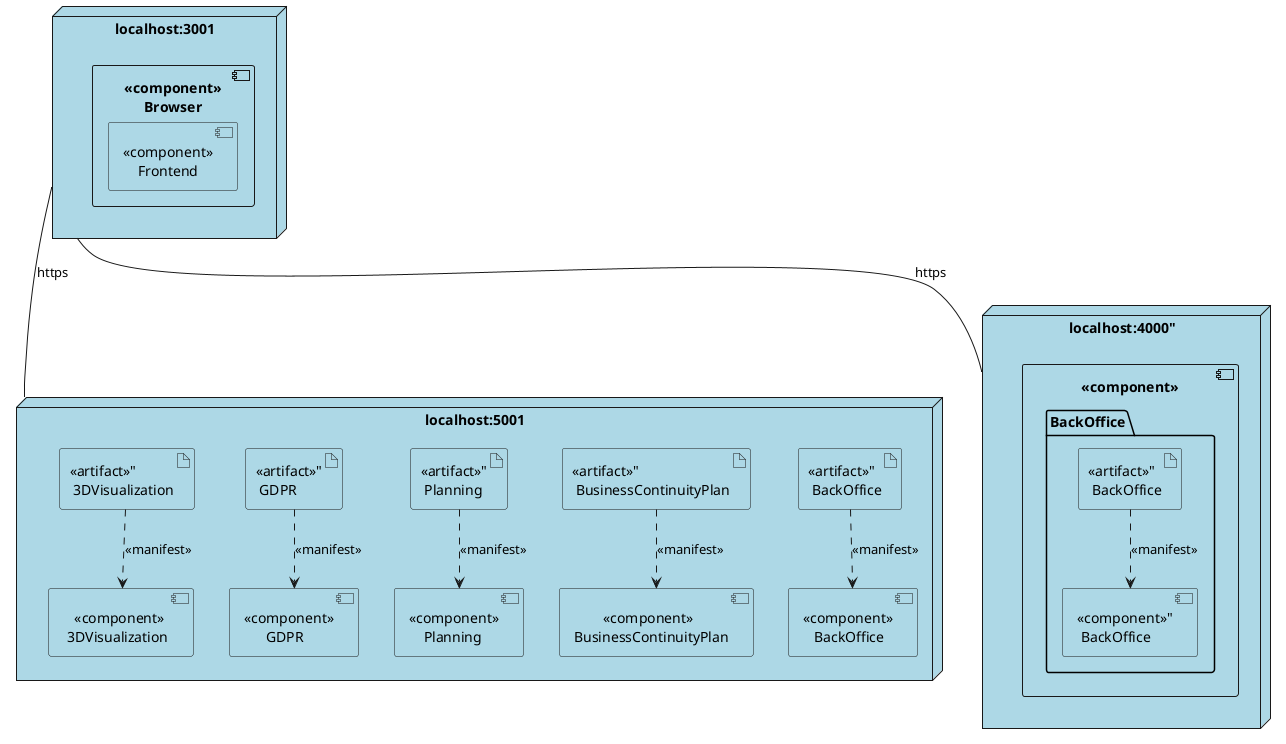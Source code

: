 @startuml
'https://plantuml.com/sequence-diagram


top to bottom direction

skinparam component {
    BackgroundColor #ADD8E6
}
skinparam node {
    BackgroundColor #ADD8E6
}

skinparam artifact {
    BackgroundColor #ADD8E6
}

node "localhost:3001" as lh {
component "<<component>>\nBrowser"{
    component "<<component>>\n    Frontend" as fe
}

}

node "localhost:5001" as s {
artifact "<<artifact>>"\n BackOffice" as backO
artifact "<<artifact>>"\n BusinessContinuityPlan" as bcp2
artifact "<<artifact>>"\n Planning" as planning
artifact "<<artifact>>"\n GDPR" as gdpr2
artifact "<<artifact>>"\n 3DVisualization" as 3dviz
component "<<component>>\n   BackOffice" as backoffice
component "<<component>>\n    Planning" as plan
component "<<component>>\n      GDPR" as gdpr 
component "        <<component>>\nBusinessContinuityPlan" as bcp
component "   <<component>>\n 3DVisualization" as 3d
}

node "localhost:4000"" as s2 {
component "<<component>>"{
package "BackOffice" {
artifact "<<artifact>>"\n BackOffice" as ui 
component "<<component>>"\n BackOffice" as uu 

}
ui ..> uu : <<manifest>>
    
}

lh -- s: https
lh -- s2 : https 
3dviz ..> 3d : <<manifest>> 
backO ..> backoffice : <<manifest>>
gdpr2 ..> gdpr : <<manifest>> 
bcp2 ..> bcp : <<manifest>>
planning ..> plan : <<manifest>>


@enduml